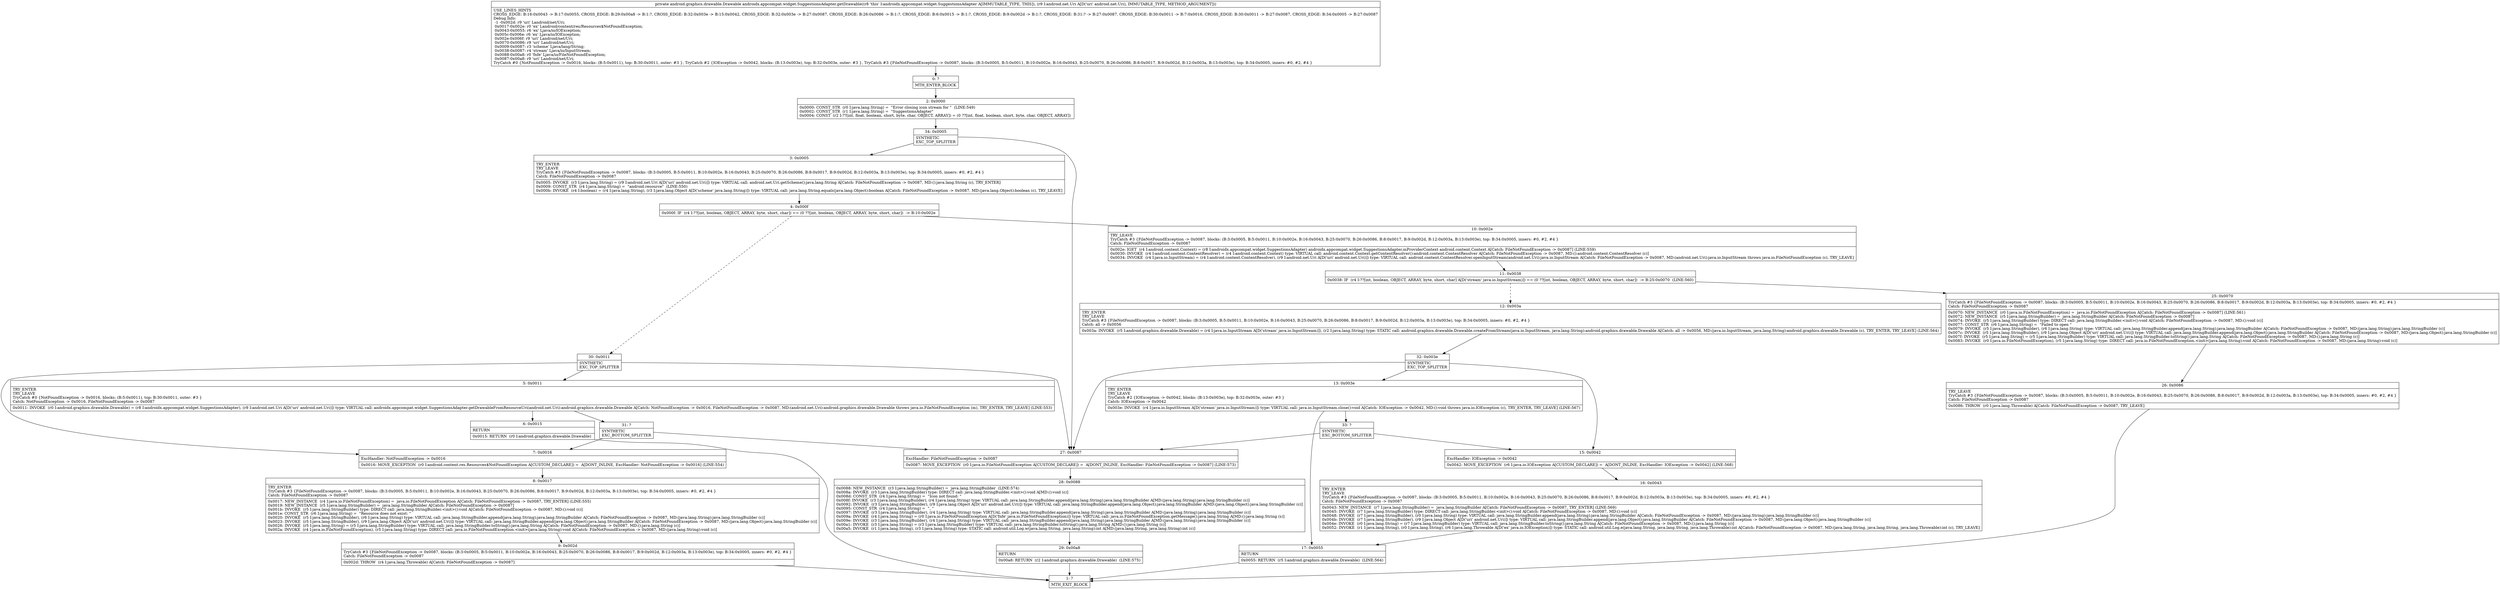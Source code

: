 digraph "CFG forandroidx.appcompat.widget.SuggestionsAdapter.getDrawable(Landroid\/net\/Uri;)Landroid\/graphics\/drawable\/Drawable;" {
Node_0 [shape=record,label="{0\:\ ?|MTH_ENTER_BLOCK\l}"];
Node_2 [shape=record,label="{2\:\ 0x0000|0x0000: CONST_STR  (r0 I:java.lang.String) =  \"Error closing icon stream for \"  (LINE:549)\l0x0002: CONST_STR  (r1 I:java.lang.String) =  \"SuggestionsAdapter\" \l0x0004: CONST  (r2 I:??[int, float, boolean, short, byte, char, OBJECT, ARRAY]) = (0 ??[int, float, boolean, short, byte, char, OBJECT, ARRAY]) \l}"];
Node_34 [shape=record,label="{34\:\ 0x0005|SYNTHETIC\lEXC_TOP_SPLITTER\l}"];
Node_3 [shape=record,label="{3\:\ 0x0005|TRY_ENTER\lTRY_LEAVE\lTryCatch #3 \{FileNotFoundException \-\> 0x0087, blocks: (B:3:0x0005, B:5:0x0011, B:10:0x002e, B:16:0x0043, B:25:0x0070, B:26:0x0086, B:8:0x0017, B:9:0x002d, B:12:0x003a, B:13:0x003e), top: B:34:0x0005, inners: #0, #2, #4 \}\lCatch: FileNotFoundException \-\> 0x0087\l|0x0005: INVOKE  (r3 I:java.lang.String) = (r9 I:android.net.Uri A[D('uri' android.net.Uri)]) type: VIRTUAL call: android.net.Uri.getScheme():java.lang.String A[Catch: FileNotFoundException \-\> 0x0087, MD:():java.lang.String (c), TRY_ENTER]\l0x0009: CONST_STR  (r4 I:java.lang.String) =  \"android.resource\"  (LINE:550)\l0x000b: INVOKE  (r4 I:boolean) = (r4 I:java.lang.String), (r3 I:java.lang.Object A[D('scheme' java.lang.String)]) type: VIRTUAL call: java.lang.String.equals(java.lang.Object):boolean A[Catch: FileNotFoundException \-\> 0x0087, MD:(java.lang.Object):boolean (c), TRY_LEAVE]\l}"];
Node_4 [shape=record,label="{4\:\ 0x000f|0x000f: IF  (r4 I:??[int, boolean, OBJECT, ARRAY, byte, short, char]) == (0 ??[int, boolean, OBJECT, ARRAY, byte, short, char])  \-\> B:10:0x002e \l}"];
Node_10 [shape=record,label="{10\:\ 0x002e|TRY_LEAVE\lTryCatch #3 \{FileNotFoundException \-\> 0x0087, blocks: (B:3:0x0005, B:5:0x0011, B:10:0x002e, B:16:0x0043, B:25:0x0070, B:26:0x0086, B:8:0x0017, B:9:0x002d, B:12:0x003a, B:13:0x003e), top: B:34:0x0005, inners: #0, #2, #4 \}\lCatch: FileNotFoundException \-\> 0x0087\l|0x002e: IGET  (r4 I:android.content.Context) = (r8 I:androidx.appcompat.widget.SuggestionsAdapter) androidx.appcompat.widget.SuggestionsAdapter.mProviderContext android.content.Context A[Catch: FileNotFoundException \-\> 0x0087] (LINE:559)\l0x0030: INVOKE  (r4 I:android.content.ContentResolver) = (r4 I:android.content.Context) type: VIRTUAL call: android.content.Context.getContentResolver():android.content.ContentResolver A[Catch: FileNotFoundException \-\> 0x0087, MD:():android.content.ContentResolver (c)]\l0x0034: INVOKE  (r4 I:java.io.InputStream) = (r4 I:android.content.ContentResolver), (r9 I:android.net.Uri A[D('uri' android.net.Uri)]) type: VIRTUAL call: android.content.ContentResolver.openInputStream(android.net.Uri):java.io.InputStream A[Catch: FileNotFoundException \-\> 0x0087, MD:(android.net.Uri):java.io.InputStream throws java.io.FileNotFoundException (c), TRY_LEAVE]\l}"];
Node_11 [shape=record,label="{11\:\ 0x0038|0x0038: IF  (r4 I:??[int, boolean, OBJECT, ARRAY, byte, short, char] A[D('stream' java.io.InputStream)]) == (0 ??[int, boolean, OBJECT, ARRAY, byte, short, char])  \-\> B:25:0x0070  (LINE:560)\l}"];
Node_12 [shape=record,label="{12\:\ 0x003a|TRY_ENTER\lTRY_LEAVE\lTryCatch #3 \{FileNotFoundException \-\> 0x0087, blocks: (B:3:0x0005, B:5:0x0011, B:10:0x002e, B:16:0x0043, B:25:0x0070, B:26:0x0086, B:8:0x0017, B:9:0x002d, B:12:0x003a, B:13:0x003e), top: B:34:0x0005, inners: #0, #2, #4 \}\lCatch: all \-\> 0x0056\l|0x003a: INVOKE  (r5 I:android.graphics.drawable.Drawable) = (r4 I:java.io.InputStream A[D('stream' java.io.InputStream)]), (r2 I:java.lang.String) type: STATIC call: android.graphics.drawable.Drawable.createFromStream(java.io.InputStream, java.lang.String):android.graphics.drawable.Drawable A[Catch: all \-\> 0x0056, MD:(java.io.InputStream, java.lang.String):android.graphics.drawable.Drawable (c), TRY_ENTER, TRY_LEAVE] (LINE:564)\l}"];
Node_32 [shape=record,label="{32\:\ 0x003e|SYNTHETIC\lEXC_TOP_SPLITTER\l}"];
Node_13 [shape=record,label="{13\:\ 0x003e|TRY_ENTER\lTRY_LEAVE\lTryCatch #2 \{IOException \-\> 0x0042, blocks: (B:13:0x003e), top: B:32:0x003e, outer: #3 \}\lCatch: IOException \-\> 0x0042\l|0x003e: INVOKE  (r4 I:java.io.InputStream A[D('stream' java.io.InputStream)]) type: VIRTUAL call: java.io.InputStream.close():void A[Catch: IOException \-\> 0x0042, MD:():void throws java.io.IOException (c), TRY_ENTER, TRY_LEAVE] (LINE:567)\l}"];
Node_17 [shape=record,label="{17\:\ 0x0055|RETURN\l|0x0055: RETURN  (r5 I:android.graphics.drawable.Drawable)  (LINE:564)\l}"];
Node_1 [shape=record,label="{1\:\ ?|MTH_EXIT_BLOCK\l}"];
Node_33 [shape=record,label="{33\:\ ?|SYNTHETIC\lEXC_BOTTOM_SPLITTER\l}"];
Node_15 [shape=record,label="{15\:\ 0x0042|ExcHandler: IOException \-\> 0x0042\l|0x0042: MOVE_EXCEPTION  (r6 I:java.io.IOException A[CUSTOM_DECLARE]) =  A[DONT_INLINE, ExcHandler: IOException \-\> 0x0042] (LINE:568)\l}"];
Node_16 [shape=record,label="{16\:\ 0x0043|TRY_ENTER\lTRY_LEAVE\lTryCatch #3 \{FileNotFoundException \-\> 0x0087, blocks: (B:3:0x0005, B:5:0x0011, B:10:0x002e, B:16:0x0043, B:25:0x0070, B:26:0x0086, B:8:0x0017, B:9:0x002d, B:12:0x003a, B:13:0x003e), top: B:34:0x0005, inners: #0, #2, #4 \}\lCatch: FileNotFoundException \-\> 0x0087\l|0x0043: NEW_INSTANCE  (r7 I:java.lang.StringBuilder) =  java.lang.StringBuilder A[Catch: FileNotFoundException \-\> 0x0087, TRY_ENTER] (LINE:569)\l0x0045: INVOKE  (r7 I:java.lang.StringBuilder) type: DIRECT call: java.lang.StringBuilder.\<init\>():void A[Catch: FileNotFoundException \-\> 0x0087, MD:():void (c)]\l0x0048: INVOKE  (r7 I:java.lang.StringBuilder), (r0 I:java.lang.String) type: VIRTUAL call: java.lang.StringBuilder.append(java.lang.String):java.lang.StringBuilder A[Catch: FileNotFoundException \-\> 0x0087, MD:(java.lang.String):java.lang.StringBuilder (c)]\l0x004b: INVOKE  (r7 I:java.lang.StringBuilder), (r9 I:java.lang.Object A[D('uri' android.net.Uri)]) type: VIRTUAL call: java.lang.StringBuilder.append(java.lang.Object):java.lang.StringBuilder A[Catch: FileNotFoundException \-\> 0x0087, MD:(java.lang.Object):java.lang.StringBuilder (c)]\l0x004e: INVOKE  (r0 I:java.lang.String) = (r7 I:java.lang.StringBuilder) type: VIRTUAL call: java.lang.StringBuilder.toString():java.lang.String A[Catch: FileNotFoundException \-\> 0x0087, MD:():java.lang.String (c)]\l0x0052: INVOKE  (r1 I:java.lang.String), (r0 I:java.lang.String), (r6 I:java.lang.Throwable A[D('ex' java.io.IOException)]) type: STATIC call: android.util.Log.e(java.lang.String, java.lang.String, java.lang.Throwable):int A[Catch: FileNotFoundException \-\> 0x0087, MD:(java.lang.String, java.lang.String, java.lang.Throwable):int (c), TRY_LEAVE]\l}"];
Node_25 [shape=record,label="{25\:\ 0x0070|TryCatch #3 \{FileNotFoundException \-\> 0x0087, blocks: (B:3:0x0005, B:5:0x0011, B:10:0x002e, B:16:0x0043, B:25:0x0070, B:26:0x0086, B:8:0x0017, B:9:0x002d, B:12:0x003a, B:13:0x003e), top: B:34:0x0005, inners: #0, #2, #4 \}\lCatch: FileNotFoundException \-\> 0x0087\l|0x0070: NEW_INSTANCE  (r0 I:java.io.FileNotFoundException) =  java.io.FileNotFoundException A[Catch: FileNotFoundException \-\> 0x0087] (LINE:561)\l0x0072: NEW_INSTANCE  (r5 I:java.lang.StringBuilder) =  java.lang.StringBuilder A[Catch: FileNotFoundException \-\> 0x0087]\l0x0074: INVOKE  (r5 I:java.lang.StringBuilder) type: DIRECT call: java.lang.StringBuilder.\<init\>():void A[Catch: FileNotFoundException \-\> 0x0087, MD:():void (c)]\l0x0077: CONST_STR  (r6 I:java.lang.String) =  \"Failed to open \" \l0x0079: INVOKE  (r5 I:java.lang.StringBuilder), (r6 I:java.lang.String) type: VIRTUAL call: java.lang.StringBuilder.append(java.lang.String):java.lang.StringBuilder A[Catch: FileNotFoundException \-\> 0x0087, MD:(java.lang.String):java.lang.StringBuilder (c)]\l0x007c: INVOKE  (r5 I:java.lang.StringBuilder), (r9 I:java.lang.Object A[D('uri' android.net.Uri)]) type: VIRTUAL call: java.lang.StringBuilder.append(java.lang.Object):java.lang.StringBuilder A[Catch: FileNotFoundException \-\> 0x0087, MD:(java.lang.Object):java.lang.StringBuilder (c)]\l0x007f: INVOKE  (r5 I:java.lang.String) = (r5 I:java.lang.StringBuilder) type: VIRTUAL call: java.lang.StringBuilder.toString():java.lang.String A[Catch: FileNotFoundException \-\> 0x0087, MD:():java.lang.String (c)]\l0x0083: INVOKE  (r0 I:java.io.FileNotFoundException), (r5 I:java.lang.String) type: DIRECT call: java.io.FileNotFoundException.\<init\>(java.lang.String):void A[Catch: FileNotFoundException \-\> 0x0087, MD:(java.lang.String):void (c)]\l}"];
Node_26 [shape=record,label="{26\:\ 0x0086|TRY_LEAVE\lTryCatch #3 \{FileNotFoundException \-\> 0x0087, blocks: (B:3:0x0005, B:5:0x0011, B:10:0x002e, B:16:0x0043, B:25:0x0070, B:26:0x0086, B:8:0x0017, B:9:0x002d, B:12:0x003a, B:13:0x003e), top: B:34:0x0005, inners: #0, #2, #4 \}\lCatch: FileNotFoundException \-\> 0x0087\l|0x0086: THROW  (r0 I:java.lang.Throwable) A[Catch: FileNotFoundException \-\> 0x0087, TRY_LEAVE]\l}"];
Node_30 [shape=record,label="{30\:\ 0x0011|SYNTHETIC\lEXC_TOP_SPLITTER\l}"];
Node_5 [shape=record,label="{5\:\ 0x0011|TRY_ENTER\lTRY_LEAVE\lTryCatch #0 \{NotFoundException \-\> 0x0016, blocks: (B:5:0x0011), top: B:30:0x0011, outer: #3 \}\lCatch: NotFoundException \-\> 0x0016, FileNotFoundException \-\> 0x0087\l|0x0011: INVOKE  (r0 I:android.graphics.drawable.Drawable) = (r8 I:androidx.appcompat.widget.SuggestionsAdapter), (r9 I:android.net.Uri A[D('uri' android.net.Uri)]) type: VIRTUAL call: androidx.appcompat.widget.SuggestionsAdapter.getDrawableFromResourceUri(android.net.Uri):android.graphics.drawable.Drawable A[Catch: NotFoundException \-\> 0x0016, FileNotFoundException \-\> 0x0087, MD:(android.net.Uri):android.graphics.drawable.Drawable throws java.io.FileNotFoundException (m), TRY_ENTER, TRY_LEAVE] (LINE:553)\l}"];
Node_6 [shape=record,label="{6\:\ 0x0015|RETURN\l|0x0015: RETURN  (r0 I:android.graphics.drawable.Drawable) \l}"];
Node_31 [shape=record,label="{31\:\ ?|SYNTHETIC\lEXC_BOTTOM_SPLITTER\l}"];
Node_7 [shape=record,label="{7\:\ 0x0016|ExcHandler: NotFoundException \-\> 0x0016\l|0x0016: MOVE_EXCEPTION  (r0 I:android.content.res.Resources$NotFoundException A[CUSTOM_DECLARE]) =  A[DONT_INLINE, ExcHandler: NotFoundException \-\> 0x0016] (LINE:554)\l}"];
Node_8 [shape=record,label="{8\:\ 0x0017|TRY_ENTER\lTryCatch #3 \{FileNotFoundException \-\> 0x0087, blocks: (B:3:0x0005, B:5:0x0011, B:10:0x002e, B:16:0x0043, B:25:0x0070, B:26:0x0086, B:8:0x0017, B:9:0x002d, B:12:0x003a, B:13:0x003e), top: B:34:0x0005, inners: #0, #2, #4 \}\lCatch: FileNotFoundException \-\> 0x0087\l|0x0017: NEW_INSTANCE  (r4 I:java.io.FileNotFoundException) =  java.io.FileNotFoundException A[Catch: FileNotFoundException \-\> 0x0087, TRY_ENTER] (LINE:555)\l0x0019: NEW_INSTANCE  (r5 I:java.lang.StringBuilder) =  java.lang.StringBuilder A[Catch: FileNotFoundException \-\> 0x0087]\l0x001b: INVOKE  (r5 I:java.lang.StringBuilder) type: DIRECT call: java.lang.StringBuilder.\<init\>():void A[Catch: FileNotFoundException \-\> 0x0087, MD:():void (c)]\l0x001e: CONST_STR  (r6 I:java.lang.String) =  \"Resource does not exist: \" \l0x0020: INVOKE  (r5 I:java.lang.StringBuilder), (r6 I:java.lang.String) type: VIRTUAL call: java.lang.StringBuilder.append(java.lang.String):java.lang.StringBuilder A[Catch: FileNotFoundException \-\> 0x0087, MD:(java.lang.String):java.lang.StringBuilder (c)]\l0x0023: INVOKE  (r5 I:java.lang.StringBuilder), (r9 I:java.lang.Object A[D('uri' android.net.Uri)]) type: VIRTUAL call: java.lang.StringBuilder.append(java.lang.Object):java.lang.StringBuilder A[Catch: FileNotFoundException \-\> 0x0087, MD:(java.lang.Object):java.lang.StringBuilder (c)]\l0x0026: INVOKE  (r5 I:java.lang.String) = (r5 I:java.lang.StringBuilder) type: VIRTUAL call: java.lang.StringBuilder.toString():java.lang.String A[Catch: FileNotFoundException \-\> 0x0087, MD:():java.lang.String (c)]\l0x002a: INVOKE  (r4 I:java.io.FileNotFoundException), (r5 I:java.lang.String) type: DIRECT call: java.io.FileNotFoundException.\<init\>(java.lang.String):void A[Catch: FileNotFoundException \-\> 0x0087, MD:(java.lang.String):void (c)]\l}"];
Node_9 [shape=record,label="{9\:\ 0x002d|TryCatch #3 \{FileNotFoundException \-\> 0x0087, blocks: (B:3:0x0005, B:5:0x0011, B:10:0x002e, B:16:0x0043, B:25:0x0070, B:26:0x0086, B:8:0x0017, B:9:0x002d, B:12:0x003a, B:13:0x003e), top: B:34:0x0005, inners: #0, #2, #4 \}\lCatch: FileNotFoundException \-\> 0x0087\l|0x002d: THROW  (r4 I:java.lang.Throwable) A[Catch: FileNotFoundException \-\> 0x0087]\l}"];
Node_27 [shape=record,label="{27\:\ 0x0087|ExcHandler: FileNotFoundException \-\> 0x0087\l|0x0087: MOVE_EXCEPTION  (r0 I:java.io.FileNotFoundException A[CUSTOM_DECLARE]) =  A[DONT_INLINE, ExcHandler: FileNotFoundException \-\> 0x0087] (LINE:573)\l}"];
Node_28 [shape=record,label="{28\:\ 0x0088|0x0088: NEW_INSTANCE  (r3 I:java.lang.StringBuilder) =  java.lang.StringBuilder  (LINE:574)\l0x008a: INVOKE  (r3 I:java.lang.StringBuilder) type: DIRECT call: java.lang.StringBuilder.\<init\>():void A[MD:():void (c)]\l0x008d: CONST_STR  (r4 I:java.lang.String) =  \"Icon not found: \" \l0x008f: INVOKE  (r3 I:java.lang.StringBuilder), (r4 I:java.lang.String) type: VIRTUAL call: java.lang.StringBuilder.append(java.lang.String):java.lang.StringBuilder A[MD:(java.lang.String):java.lang.StringBuilder (c)]\l0x0092: INVOKE  (r3 I:java.lang.StringBuilder), (r9 I:java.lang.Object A[D('uri' android.net.Uri)]) type: VIRTUAL call: java.lang.StringBuilder.append(java.lang.Object):java.lang.StringBuilder A[MD:(java.lang.Object):java.lang.StringBuilder (c)]\l0x0095: CONST_STR  (r4 I:java.lang.String) =  \", \" \l0x0097: INVOKE  (r3 I:java.lang.StringBuilder), (r4 I:java.lang.String) type: VIRTUAL call: java.lang.StringBuilder.append(java.lang.String):java.lang.StringBuilder A[MD:(java.lang.String):java.lang.StringBuilder (c)]\l0x009a: INVOKE  (r4 I:java.lang.String) = (r0 I:java.io.FileNotFoundException A[D('fnfe' java.io.FileNotFoundException)]) type: VIRTUAL call: java.io.FileNotFoundException.getMessage():java.lang.String A[MD:():java.lang.String (s)]\l0x009e: INVOKE  (r3 I:java.lang.StringBuilder), (r4 I:java.lang.String) type: VIRTUAL call: java.lang.StringBuilder.append(java.lang.String):java.lang.StringBuilder A[MD:(java.lang.String):java.lang.StringBuilder (c)]\l0x00a1: INVOKE  (r3 I:java.lang.String) = (r3 I:java.lang.StringBuilder) type: VIRTUAL call: java.lang.StringBuilder.toString():java.lang.String A[MD:():java.lang.String (c)]\l0x00a5: INVOKE  (r1 I:java.lang.String), (r3 I:java.lang.String) type: STATIC call: android.util.Log.w(java.lang.String, java.lang.String):int A[MD:(java.lang.String, java.lang.String):int (c)]\l}"];
Node_29 [shape=record,label="{29\:\ 0x00a8|RETURN\l|0x00a8: RETURN  (r2 I:android.graphics.drawable.Drawable)  (LINE:575)\l}"];
MethodNode[shape=record,label="{private android.graphics.drawable.Drawable androidx.appcompat.widget.SuggestionsAdapter.getDrawable((r8 'this' I:androidx.appcompat.widget.SuggestionsAdapter A[IMMUTABLE_TYPE, THIS]), (r9 I:android.net.Uri A[D('uri' android.net.Uri), IMMUTABLE_TYPE, METHOD_ARGUMENT]))  | USE_LINES_HINTS\lCROSS_EDGE: B:16:0x0043 \-\> B:17:0x0055, CROSS_EDGE: B:29:0x00a8 \-\> B:1:?, CROSS_EDGE: B:32:0x003e \-\> B:15:0x0042, CROSS_EDGE: B:32:0x003e \-\> B:27:0x0087, CROSS_EDGE: B:26:0x0086 \-\> B:1:?, CROSS_EDGE: B:6:0x0015 \-\> B:1:?, CROSS_EDGE: B:9:0x002d \-\> B:1:?, CROSS_EDGE: B:31:? \-\> B:27:0x0087, CROSS_EDGE: B:30:0x0011 \-\> B:7:0x0016, CROSS_EDGE: B:30:0x0011 \-\> B:27:0x0087, CROSS_EDGE: B:34:0x0005 \-\> B:27:0x0087\lDebug Info:\l  \-1 \-0x002d: r9 'uri' Landroid\/net\/Uri;\l  0x0017\-0x002e: r0 'ex' Landroid\/content\/res\/Resources$NotFoundException;\l  0x0043\-0x0055: r6 'ex' Ljava\/io\/IOException;\l  0x005c\-0x006e: r6 'ex' Ljava\/io\/IOException;\l  0x002e\-0x006f: r9 'uri' Landroid\/net\/Uri;\l  0x0070\-0x0086: r9 'uri' Landroid\/net\/Uri;\l  0x0009\-0x0087: r3 'scheme' Ljava\/lang\/String;\l  0x0038\-0x0087: r4 'stream' Ljava\/io\/InputStream;\l  0x0088\-0x00a8: r0 'fnfe' Ljava\/io\/FileNotFoundException;\l  0x0087\-0x00a8: r9 'uri' Landroid\/net\/Uri;\lTryCatch #0 \{NotFoundException \-\> 0x0016, blocks: (B:5:0x0011), top: B:30:0x0011, outer: #3 \}, TryCatch #2 \{IOException \-\> 0x0042, blocks: (B:13:0x003e), top: B:32:0x003e, outer: #3 \}, TryCatch #3 \{FileNotFoundException \-\> 0x0087, blocks: (B:3:0x0005, B:5:0x0011, B:10:0x002e, B:16:0x0043, B:25:0x0070, B:26:0x0086, B:8:0x0017, B:9:0x002d, B:12:0x003a, B:13:0x003e), top: B:34:0x0005, inners: #0, #2, #4 \}\l}"];
MethodNode -> Node_0;Node_0 -> Node_2;
Node_2 -> Node_34;
Node_34 -> Node_3;
Node_34 -> Node_27;
Node_3 -> Node_4;
Node_4 -> Node_10;
Node_4 -> Node_30[style=dashed];
Node_10 -> Node_11;
Node_11 -> Node_12[style=dashed];
Node_11 -> Node_25;
Node_12 -> Node_32;
Node_32 -> Node_13;
Node_32 -> Node_15;
Node_32 -> Node_27;
Node_13 -> Node_17;
Node_13 -> Node_33;
Node_17 -> Node_1;
Node_33 -> Node_15;
Node_33 -> Node_27;
Node_15 -> Node_16;
Node_16 -> Node_17;
Node_25 -> Node_26;
Node_26 -> Node_1;
Node_30 -> Node_5;
Node_30 -> Node_7;
Node_30 -> Node_27;
Node_5 -> Node_6;
Node_5 -> Node_31;
Node_6 -> Node_1;
Node_31 -> Node_7;
Node_31 -> Node_27;
Node_7 -> Node_8;
Node_8 -> Node_9;
Node_9 -> Node_1;
Node_27 -> Node_28;
Node_28 -> Node_29;
Node_29 -> Node_1;
}

